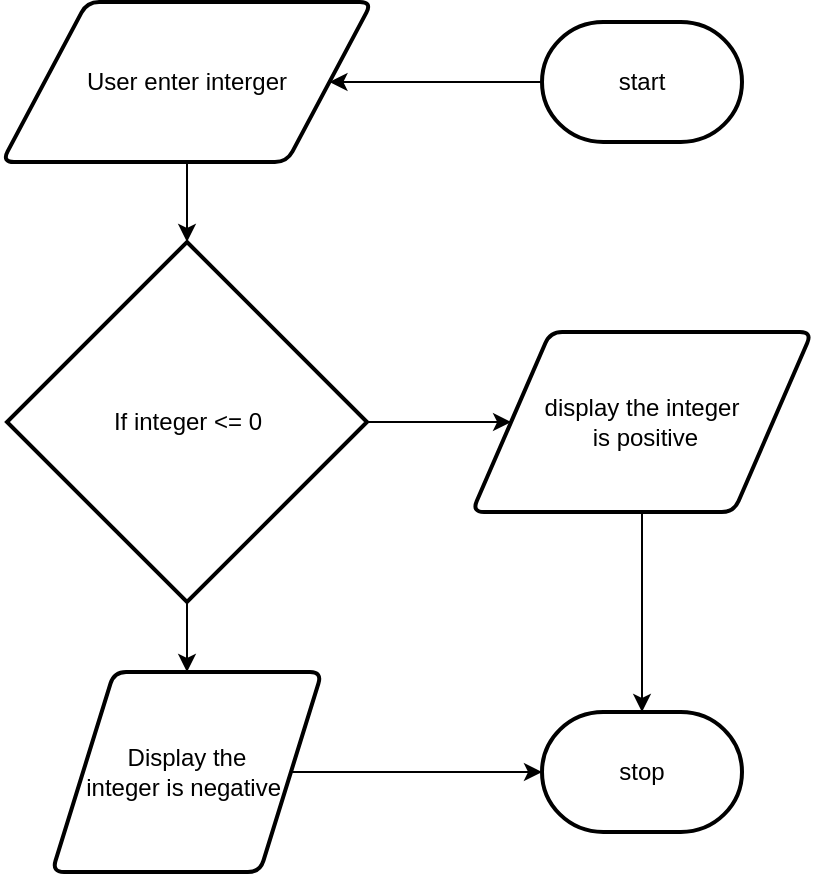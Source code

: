 <mxfile version="17.4.6" type="github">
  <diagram id="C5RBs43oDa-KdzZeNtuy" name="Page-1">
    <mxGraphModel dx="1369" dy="873" grid="1" gridSize="10" guides="1" tooltips="1" connect="1" arrows="1" fold="1" page="1" pageScale="1" pageWidth="827" pageHeight="1169" math="0" shadow="0">
      <root>
        <mxCell id="WIyWlLk6GJQsqaUBKTNV-0" />
        <mxCell id="WIyWlLk6GJQsqaUBKTNV-1" parent="WIyWlLk6GJQsqaUBKTNV-0" />
        <mxCell id="Cb-9Q1cVGjLwS2rmJe1S-2" style="edgeStyle=orthogonalEdgeStyle;rounded=0;orthogonalLoop=1;jettySize=auto;html=1;exitX=0;exitY=0.5;exitDx=0;exitDy=0;exitPerimeter=0;" edge="1" parent="WIyWlLk6GJQsqaUBKTNV-1" source="Cb-9Q1cVGjLwS2rmJe1S-0" target="Cb-9Q1cVGjLwS2rmJe1S-1">
          <mxGeometry relative="1" as="geometry">
            <mxPoint x="380" y="180" as="sourcePoint" />
          </mxGeometry>
        </mxCell>
        <mxCell id="Cb-9Q1cVGjLwS2rmJe1S-0" value="start" style="strokeWidth=2;html=1;shape=mxgraph.flowchart.terminator;whiteSpace=wrap;" vertex="1" parent="WIyWlLk6GJQsqaUBKTNV-1">
          <mxGeometry x="340" y="160" width="100" height="60" as="geometry" />
        </mxCell>
        <mxCell id="Cb-9Q1cVGjLwS2rmJe1S-14" style="edgeStyle=orthogonalEdgeStyle;rounded=0;orthogonalLoop=1;jettySize=auto;html=1;exitX=0.5;exitY=1;exitDx=0;exitDy=0;" edge="1" parent="WIyWlLk6GJQsqaUBKTNV-1" source="Cb-9Q1cVGjLwS2rmJe1S-1" target="Cb-9Q1cVGjLwS2rmJe1S-4">
          <mxGeometry relative="1" as="geometry" />
        </mxCell>
        <mxCell id="Cb-9Q1cVGjLwS2rmJe1S-1" value="User enter interger" style="shape=parallelogram;html=1;strokeWidth=2;perimeter=parallelogramPerimeter;whiteSpace=wrap;rounded=1;arcSize=12;size=0.23;" vertex="1" parent="WIyWlLk6GJQsqaUBKTNV-1">
          <mxGeometry x="70" y="150" width="185" height="80" as="geometry" />
        </mxCell>
        <mxCell id="Cb-9Q1cVGjLwS2rmJe1S-5" style="edgeStyle=orthogonalEdgeStyle;rounded=0;orthogonalLoop=1;jettySize=auto;html=1;" edge="1" parent="WIyWlLk6GJQsqaUBKTNV-1" source="Cb-9Q1cVGjLwS2rmJe1S-4" target="Cb-9Q1cVGjLwS2rmJe1S-6">
          <mxGeometry relative="1" as="geometry">
            <mxPoint x="370" y="390" as="targetPoint" />
          </mxGeometry>
        </mxCell>
        <mxCell id="Cb-9Q1cVGjLwS2rmJe1S-10" style="edgeStyle=orthogonalEdgeStyle;rounded=0;orthogonalLoop=1;jettySize=auto;html=1;" edge="1" parent="WIyWlLk6GJQsqaUBKTNV-1" source="Cb-9Q1cVGjLwS2rmJe1S-4" target="Cb-9Q1cVGjLwS2rmJe1S-7">
          <mxGeometry relative="1" as="geometry" />
        </mxCell>
        <mxCell id="Cb-9Q1cVGjLwS2rmJe1S-4" value="If integer &amp;lt;= 0" style="strokeWidth=2;html=1;shape=mxgraph.flowchart.decision;whiteSpace=wrap;" vertex="1" parent="WIyWlLk6GJQsqaUBKTNV-1">
          <mxGeometry x="72.5" y="270" width="180" height="180" as="geometry" />
        </mxCell>
        <mxCell id="Cb-9Q1cVGjLwS2rmJe1S-11" style="edgeStyle=orthogonalEdgeStyle;rounded=0;orthogonalLoop=1;jettySize=auto;html=1;entryX=0.5;entryY=0;entryDx=0;entryDy=0;entryPerimeter=0;" edge="1" parent="WIyWlLk6GJQsqaUBKTNV-1" source="Cb-9Q1cVGjLwS2rmJe1S-6" target="Cb-9Q1cVGjLwS2rmJe1S-13">
          <mxGeometry relative="1" as="geometry">
            <mxPoint x="455" y="560" as="targetPoint" />
          </mxGeometry>
        </mxCell>
        <mxCell id="Cb-9Q1cVGjLwS2rmJe1S-6" value="display the integer&lt;br&gt;&amp;nbsp;is positive" style="shape=parallelogram;html=1;strokeWidth=2;perimeter=parallelogramPerimeter;whiteSpace=wrap;rounded=1;arcSize=12;size=0.23;" vertex="1" parent="WIyWlLk6GJQsqaUBKTNV-1">
          <mxGeometry x="305" y="315" width="170" height="90" as="geometry" />
        </mxCell>
        <mxCell id="Cb-9Q1cVGjLwS2rmJe1S-12" style="edgeStyle=orthogonalEdgeStyle;rounded=0;orthogonalLoop=1;jettySize=auto;html=1;" edge="1" parent="WIyWlLk6GJQsqaUBKTNV-1" source="Cb-9Q1cVGjLwS2rmJe1S-7" target="Cb-9Q1cVGjLwS2rmJe1S-13">
          <mxGeometry relative="1" as="geometry">
            <mxPoint x="400" y="630" as="targetPoint" />
          </mxGeometry>
        </mxCell>
        <mxCell id="Cb-9Q1cVGjLwS2rmJe1S-7" value="Display the &lt;br&gt;integer is negative&amp;nbsp;" style="shape=parallelogram;html=1;strokeWidth=2;perimeter=parallelogramPerimeter;whiteSpace=wrap;rounded=1;arcSize=12;size=0.23;" vertex="1" parent="WIyWlLk6GJQsqaUBKTNV-1">
          <mxGeometry x="95" y="485" width="135" height="100" as="geometry" />
        </mxCell>
        <mxCell id="Cb-9Q1cVGjLwS2rmJe1S-13" value="stop" style="strokeWidth=2;html=1;shape=mxgraph.flowchart.terminator;whiteSpace=wrap;" vertex="1" parent="WIyWlLk6GJQsqaUBKTNV-1">
          <mxGeometry x="340" y="505" width="100" height="60" as="geometry" />
        </mxCell>
      </root>
    </mxGraphModel>
  </diagram>
</mxfile>
